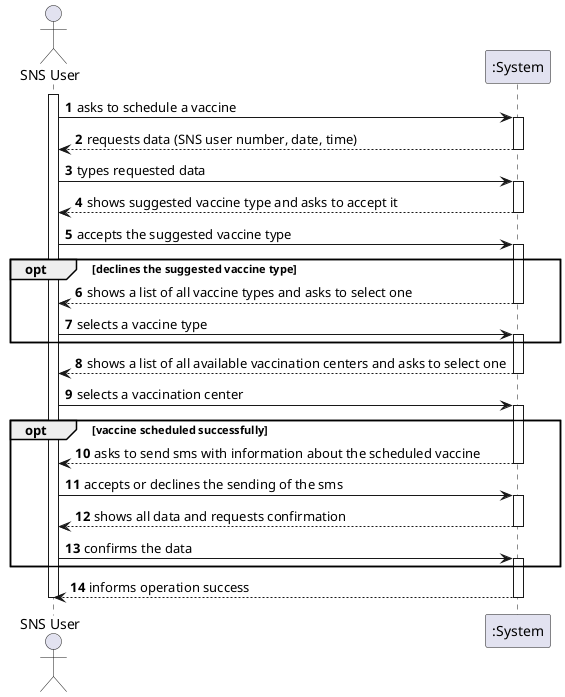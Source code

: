 @startuml US01_SSD
autonumber
actor "SNS User" as user

activate user

user -> ":System" : asks to schedule a vaccine
activate ":System"
":System" --> user : requests data (SNS user number, date, time)
deactivate ":System"

user -> ":System" : types requested data
activate ":System"
":System" --> user : shows suggested vaccine type and asks to accept it
deactivate ":System"

user -> ":System" : accepts the suggested vaccine type
opt declines the suggested vaccine type
    activate ":System"
    ":System" --> user : shows a list of all vaccine types and asks to select one
    deactivate ":System"
    user -> ":System" : selects a vaccine type
    activate ":System"
end
":System" --> user : shows a list of all available vaccination centers and asks to select one
deactivate ":System"

user -> ":System" : selects a vaccination center
opt vaccine scheduled successfully
    activate ":System"
    ":System" --> user : asks to send sms with information about the scheduled vaccine
    deactivate ":System"
    user -> ":System" : accepts or declines the sending of the sms
    activate ":System"
    ":System" --> user : shows all data and requests confirmation
    deactivate ":System"
    user -> ":System" : confirms the data
    activate ":System"
end
":System" --> user : informs operation success
deactivate ":System"

deactivate user

@enduml